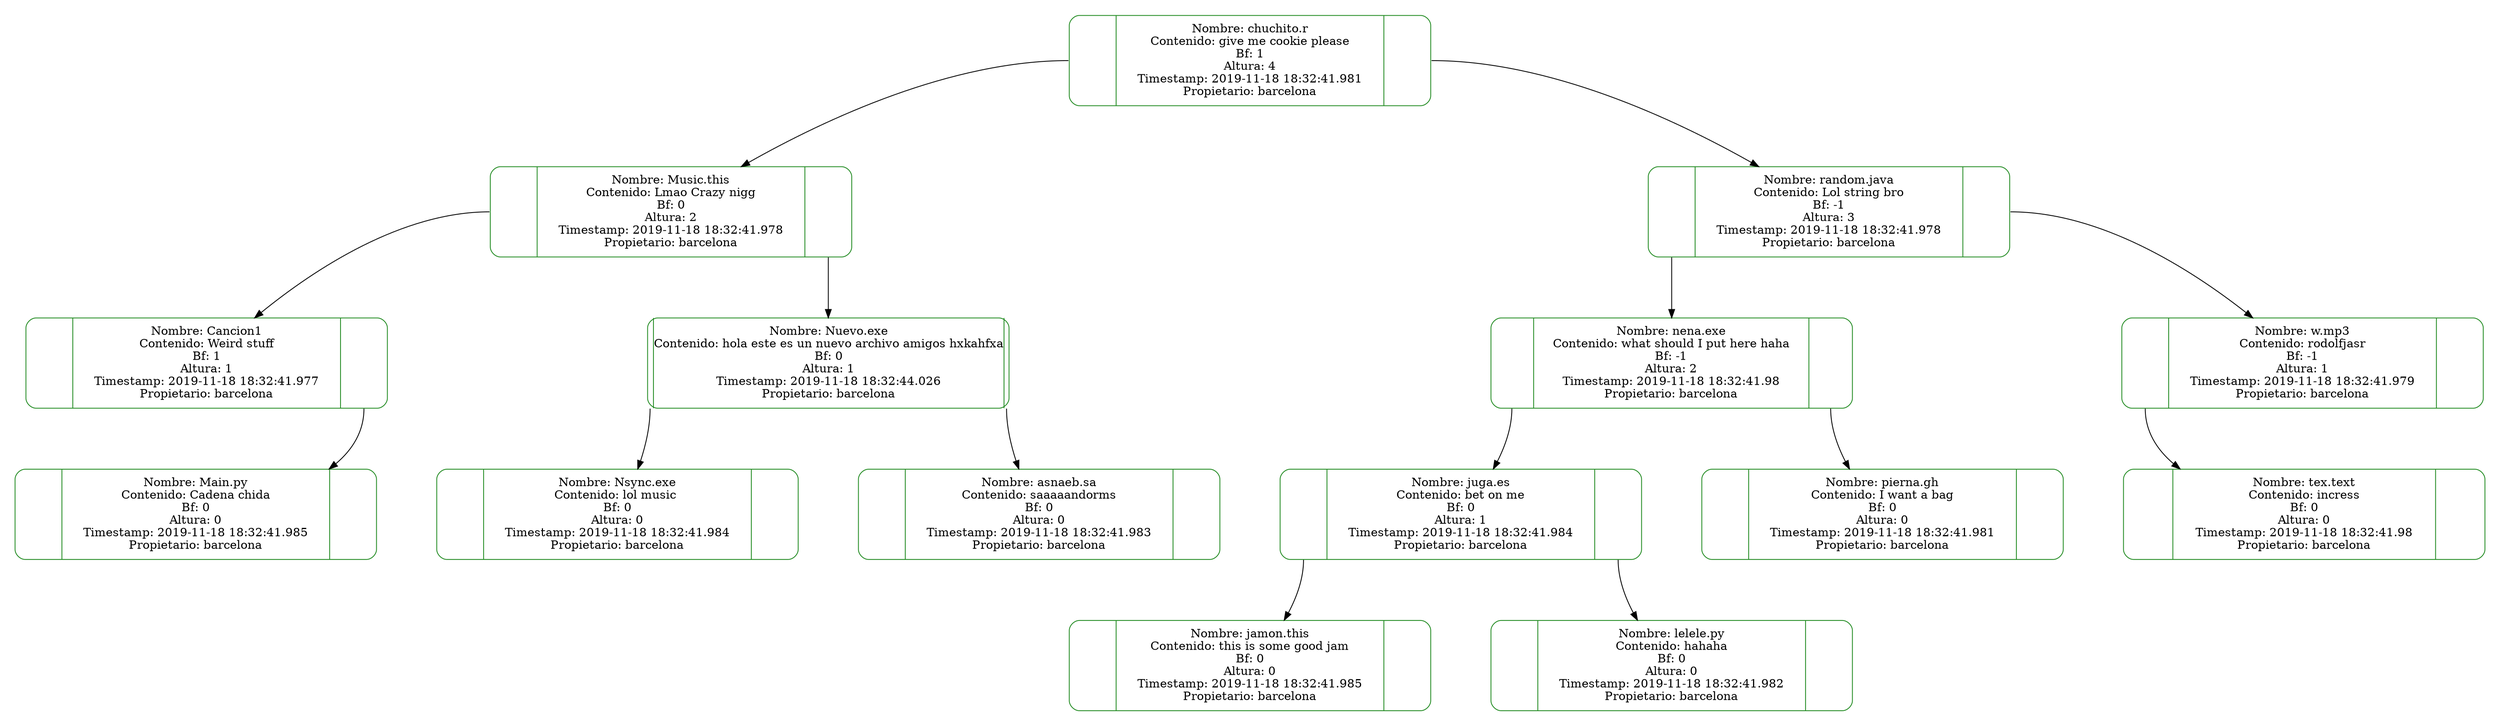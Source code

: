 digraph AVLTree {
    rankdir=TB;
    graph [pad=".25", ranksep="1.0", nodesep="1"];
    node [shape=record, style = rounded, color = forestgreen];
    node [width = 6, height = 1.5, fixedsize="true"];
    //Nodes and links creation
     ndchuchitor[label="<left> | Nombre: chuchito.r\nContenido: give me cookie please\nBf: 1\nAltura: 4\nTimestamp: 2019-11-18 18:32:41.981\nPropietario: barcelona | <right>"];
     //Links ndchuchitor
     ndchuchitor:left->ndMusicthis
     ndchuchitor:right->ndrandomjava
     ndMusicthis[label="<left> | Nombre: Music.this\nContenido: Lmao Crazy nigg\nBf: 0\nAltura: 2\nTimestamp: 2019-11-18 18:32:41.978\nPropietario: barcelona | <right>"];
     //Links ndMusicthis
     ndMusicthis:left->ndCancion1
     ndMusicthis:right->ndNuevoexe
     ndCancion1[label="<left> | Nombre: Cancion1\nContenido: Weird stuff\nBf: 1\nAltura: 1\nTimestamp: 2019-11-18 18:32:41.977\nPropietario: barcelona | <right>"];
     //Links ndCancion1
     ndCancion1:right->ndMainpy
     ndMainpy[label="<left> | Nombre: Main.py\nContenido: Cadena chida\nBf: 0\nAltura: 0\nTimestamp: 2019-11-18 18:32:41.985\nPropietario: barcelona | <right>"];
     //Links ndMainpy
     ndNuevoexe[label="<left> | Nombre: Nuevo.exe\nContenido: hola este es un nuevo archivo amigos hxkahfxa\nBf: 0\nAltura: 1\nTimestamp: 2019-11-18 18:32:44.026\nPropietario: barcelona | <right>"];
     //Links ndNuevoexe
     ndNuevoexe:left->ndNsyncexe
     ndNuevoexe:right->ndasnaebsa
     ndNsyncexe[label="<left> | Nombre: Nsync.exe\nContenido: lol music \nBf: 0\nAltura: 0\nTimestamp: 2019-11-18 18:32:41.984\nPropietario: barcelona | <right>"];
     //Links ndNsyncexe
     ndasnaebsa[label="<left> | Nombre: asnaeb.sa\nContenido: saaaaandorms\nBf: 0\nAltura: 0\nTimestamp: 2019-11-18 18:32:41.983\nPropietario: barcelona | <right>"];
     //Links ndasnaebsa
     ndrandomjava[label="<left> | Nombre: random.java\nContenido: Lol string bro\nBf: -1\nAltura: 3\nTimestamp: 2019-11-18 18:32:41.978\nPropietario: barcelona | <right>"];
     //Links ndrandomjava
     ndrandomjava:left->ndnenaexe
     ndrandomjava:right->ndwmp3
     ndnenaexe[label="<left> | Nombre: nena.exe\nContenido: what should I put here haha\nBf: -1\nAltura: 2\nTimestamp: 2019-11-18 18:32:41.98\nPropietario: barcelona | <right>"];
     //Links ndnenaexe
     ndnenaexe:left->ndjugaes
     ndnenaexe:right->ndpiernagh
     ndjugaes[label="<left> | Nombre: juga.es\nContenido: bet on me\nBf: 0\nAltura: 1\nTimestamp: 2019-11-18 18:32:41.984\nPropietario: barcelona | <right>"];
     //Links ndjugaes
     ndjugaes:left->ndjamonthis
     ndjugaes:right->ndlelelepy
     ndjamonthis[label="<left> | Nombre: jamon.this\nContenido: this is some good jam\nBf: 0\nAltura: 0\nTimestamp: 2019-11-18 18:32:41.985\nPropietario: barcelona | <right>"];
     //Links ndjamonthis
     ndlelelepy[label="<left> | Nombre: lelele.py\nContenido: hahaha\nBf: 0\nAltura: 0\nTimestamp: 2019-11-18 18:32:41.982\nPropietario: barcelona | <right>"];
     //Links ndlelelepy
     ndpiernagh[label="<left> | Nombre: pierna.gh\nContenido: I want a bag\nBf: 0\nAltura: 0\nTimestamp: 2019-11-18 18:32:41.981\nPropietario: barcelona | <right>"];
     //Links ndpiernagh
     ndwmp3[label="<left> | Nombre: w.mp3\nContenido: rodolfjasr\nBf: -1\nAltura: 1\nTimestamp: 2019-11-18 18:32:41.979\nPropietario: barcelona | <right>"];
     //Links ndwmp3
     ndwmp3:left->ndtextext
     ndtextext[label="<left> | Nombre: tex.text\nContenido: incress\nBf: 0\nAltura: 0\nTimestamp: 2019-11-18 18:32:41.98\nPropietario: barcelona | <right>"];
     //Links ndtextext
}